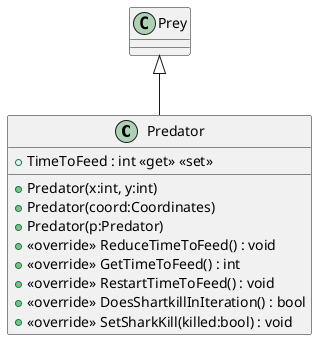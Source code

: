 @startuml
class Predator {
    + Predator(x:int, y:int)
    + Predator(coord:Coordinates)
    + Predator(p:Predator)
    + TimeToFeed : int <<get>> <<set>>
    + <<override>> ReduceTimeToFeed() : void
    + <<override>> GetTimeToFeed() : int
    + <<override>> RestartTimeToFeed() : void
    + <<override>> DoesShartkillInIteration() : bool
    + <<override>> SetSharkKill(killed:bool) : void
}
Prey <|-- Predator
@enduml
